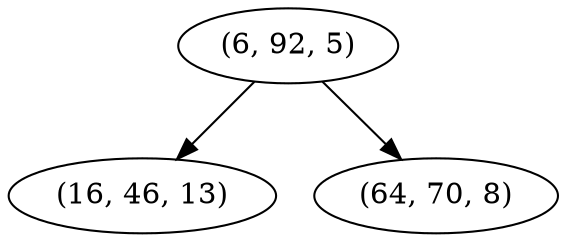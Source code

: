 digraph tree {
    "(6, 92, 5)";
    "(16, 46, 13)";
    "(64, 70, 8)";
    "(6, 92, 5)" -> "(16, 46, 13)";
    "(6, 92, 5)" -> "(64, 70, 8)";
}
